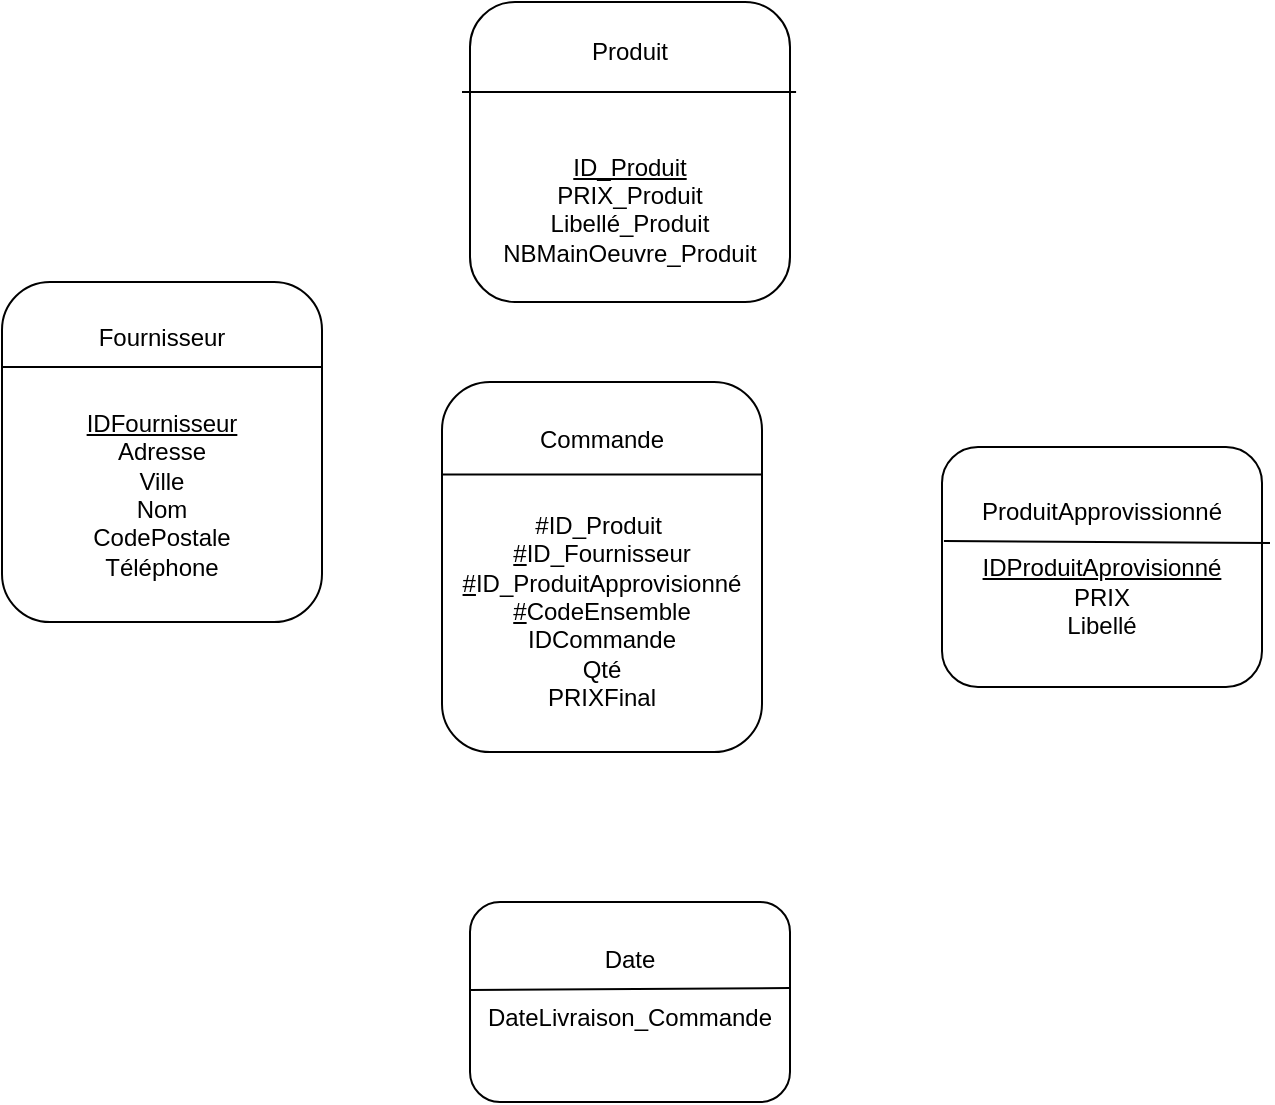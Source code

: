<mxfile version="24.7.7">
  <diagram name="Page-1" id="ekWttA2EyP192pHgJUzW">
    <mxGraphModel dx="1393" dy="758" grid="1" gridSize="10" guides="1" tooltips="1" connect="1" arrows="1" fold="1" page="1" pageScale="1" pageWidth="827" pageHeight="1169" math="0" shadow="0">
      <root>
        <mxCell id="0" />
        <mxCell id="1" parent="0" />
        <mxCell id="myKySlIPXiOMNn1PHDgH-1" value="&lt;div&gt;Produit&lt;/div&gt;&lt;div&gt;&lt;br&gt;&lt;/div&gt;&lt;div&gt;&lt;br&gt;&lt;/div&gt;&lt;div&gt;&lt;br&gt;&lt;/div&gt;&lt;div&gt;&lt;u&gt;ID_Produit&lt;/u&gt;&lt;/div&gt;&lt;div&gt;PRIX_Produit&lt;/div&gt;&lt;div&gt;Libellé_Produit&lt;/div&gt;&lt;div&gt;NBMainOeuvre_Produit&lt;/div&gt;" style="rounded=1;whiteSpace=wrap;html=1;" parent="1" vertex="1">
          <mxGeometry x="254" y="10" width="160" height="150" as="geometry" />
        </mxCell>
        <mxCell id="myKySlIPXiOMNn1PHDgH-2" value="" style="endArrow=none;html=1;rounded=0;entryX=1.019;entryY=0.3;entryDx=0;entryDy=0;entryPerimeter=0;" parent="1" target="myKySlIPXiOMNn1PHDgH-1" edge="1">
          <mxGeometry width="50" height="50" relative="1" as="geometry">
            <mxPoint x="250" y="55" as="sourcePoint" />
            <mxPoint x="420" y="56" as="targetPoint" />
          </mxGeometry>
        </mxCell>
        <mxCell id="myKySlIPXiOMNn1PHDgH-3" value="&lt;div&gt;ProduitApprovissionné&lt;/div&gt;&lt;div&gt;&lt;br&gt;&lt;/div&gt;&lt;div&gt;&lt;div&gt;&lt;u&gt;IDProduitAprovisionné&lt;/u&gt;&lt;/div&gt;&lt;div&gt;PRIX&lt;/div&gt;&lt;/div&gt;&lt;div&gt;Libellé&lt;/div&gt;" style="rounded=1;whiteSpace=wrap;html=1;" parent="1" vertex="1">
          <mxGeometry x="490" y="232.5" width="160" height="120" as="geometry" />
        </mxCell>
        <mxCell id="myKySlIPXiOMNn1PHDgH-4" value="" style="endArrow=none;html=1;rounded=0;exitX=0.006;exitY=0.392;exitDx=0;exitDy=0;entryX=1.025;entryY=0.4;entryDx=0;entryDy=0;exitPerimeter=0;entryPerimeter=0;" parent="1" source="myKySlIPXiOMNn1PHDgH-3" target="myKySlIPXiOMNn1PHDgH-3" edge="1">
          <mxGeometry width="50" height="50" relative="1" as="geometry">
            <mxPoint x="810" y="470" as="sourcePoint" />
            <mxPoint x="860" y="420" as="targetPoint" />
          </mxGeometry>
        </mxCell>
        <mxCell id="myKySlIPXiOMNn1PHDgH-6" value="&lt;div&gt;Fournisseur&lt;br&gt;&lt;/div&gt;&lt;div&gt;&lt;br&gt;&lt;/div&gt;&lt;div&gt;&lt;br&gt;&lt;/div&gt;&lt;div&gt;&lt;u&gt;IDFournisseur&lt;/u&gt;&lt;br&gt;&lt;/div&gt;&lt;div&gt;&lt;div&gt;Adresse&lt;/div&gt;&lt;/div&gt;&lt;div&gt;Ville&lt;/div&gt;&lt;div&gt;Nom&lt;/div&gt;&lt;div&gt;CodePostale&lt;/div&gt;&lt;div&gt;Téléphone&lt;/div&gt;" style="rounded=1;whiteSpace=wrap;html=1;" parent="1" vertex="1">
          <mxGeometry x="20" y="150" width="160" height="170" as="geometry" />
        </mxCell>
        <mxCell id="myKySlIPXiOMNn1PHDgH-7" value="" style="endArrow=none;html=1;rounded=0;exitX=0;exitY=0.25;exitDx=0;exitDy=0;entryX=1;entryY=0.25;entryDx=0;entryDy=0;elbow=vertical;" parent="1" source="myKySlIPXiOMNn1PHDgH-6" target="myKySlIPXiOMNn1PHDgH-6" edge="1">
          <mxGeometry width="50" height="50" relative="1" as="geometry">
            <mxPoint x="550" y="680" as="sourcePoint" />
            <mxPoint x="600" y="630" as="targetPoint" />
          </mxGeometry>
        </mxCell>
        <mxCell id="myKySlIPXiOMNn1PHDgH-9" value="&lt;div&gt;Date&lt;/div&gt;&lt;div&gt;&lt;br&gt;&lt;/div&gt;&lt;div&gt;DateLivraison_Commande&lt;/div&gt;&lt;div&gt;&lt;br&gt;&lt;/div&gt;" style="rounded=1;whiteSpace=wrap;html=1;" parent="1" vertex="1">
          <mxGeometry x="254" y="460" width="160" height="100" as="geometry" />
        </mxCell>
        <mxCell id="myKySlIPXiOMNn1PHDgH-10" value="" style="endArrow=none;html=1;rounded=0;exitX=0;exitY=0.44;exitDx=0;exitDy=0;entryX=1;entryY=0.43;entryDx=0;entryDy=0;elbow=vertical;exitPerimeter=0;entryPerimeter=0;" parent="1" source="myKySlIPXiOMNn1PHDgH-9" target="myKySlIPXiOMNn1PHDgH-9" edge="1">
          <mxGeometry width="50" height="50" relative="1" as="geometry">
            <mxPoint x="490" y="810" as="sourcePoint" />
            <mxPoint x="540" y="760" as="targetPoint" />
          </mxGeometry>
        </mxCell>
        <mxCell id="myKySlIPXiOMNn1PHDgH-13" value="&lt;div&gt;Commande&lt;br&gt;&lt;/div&gt;&lt;div&gt;&lt;br&gt;&lt;/div&gt;&lt;div&gt;&lt;br&gt;&lt;/div&gt;&lt;div&gt;#ID_Produit&amp;nbsp;&lt;/div&gt;&lt;div&gt;&lt;u&gt;#&lt;/u&gt;ID_Fournisseur&lt;br&gt;&lt;/div&gt;&lt;div&gt;&lt;div&gt;&lt;u&gt;#&lt;/u&gt;ID_ProduitApprovisionné&lt;/div&gt;&lt;/div&gt;&lt;div&gt;&lt;div&gt;&lt;u&gt;#&lt;/u&gt;CodeEnsemble&lt;br&gt;&lt;/div&gt;&lt;/div&gt;&lt;div&gt;IDCommande&lt;/div&gt;&lt;div&gt;Qté&lt;/div&gt;&lt;div&gt;PRIXFinal&lt;/div&gt;" style="rounded=1;whiteSpace=wrap;html=1;" parent="1" vertex="1">
          <mxGeometry x="240" y="200" width="160" height="185" as="geometry" />
        </mxCell>
        <mxCell id="myKySlIPXiOMNn1PHDgH-14" value="" style="endArrow=none;html=1;rounded=0;exitX=0;exitY=0.25;exitDx=0;exitDy=0;entryX=1;entryY=0.25;entryDx=0;entryDy=0;elbow=vertical;" parent="1" source="myKySlIPXiOMNn1PHDgH-13" target="myKySlIPXiOMNn1PHDgH-13" edge="1">
          <mxGeometry width="50" height="50" relative="1" as="geometry">
            <mxPoint x="690" y="690" as="sourcePoint" />
            <mxPoint x="740" y="640" as="targetPoint" />
          </mxGeometry>
        </mxCell>
      </root>
    </mxGraphModel>
  </diagram>
</mxfile>
